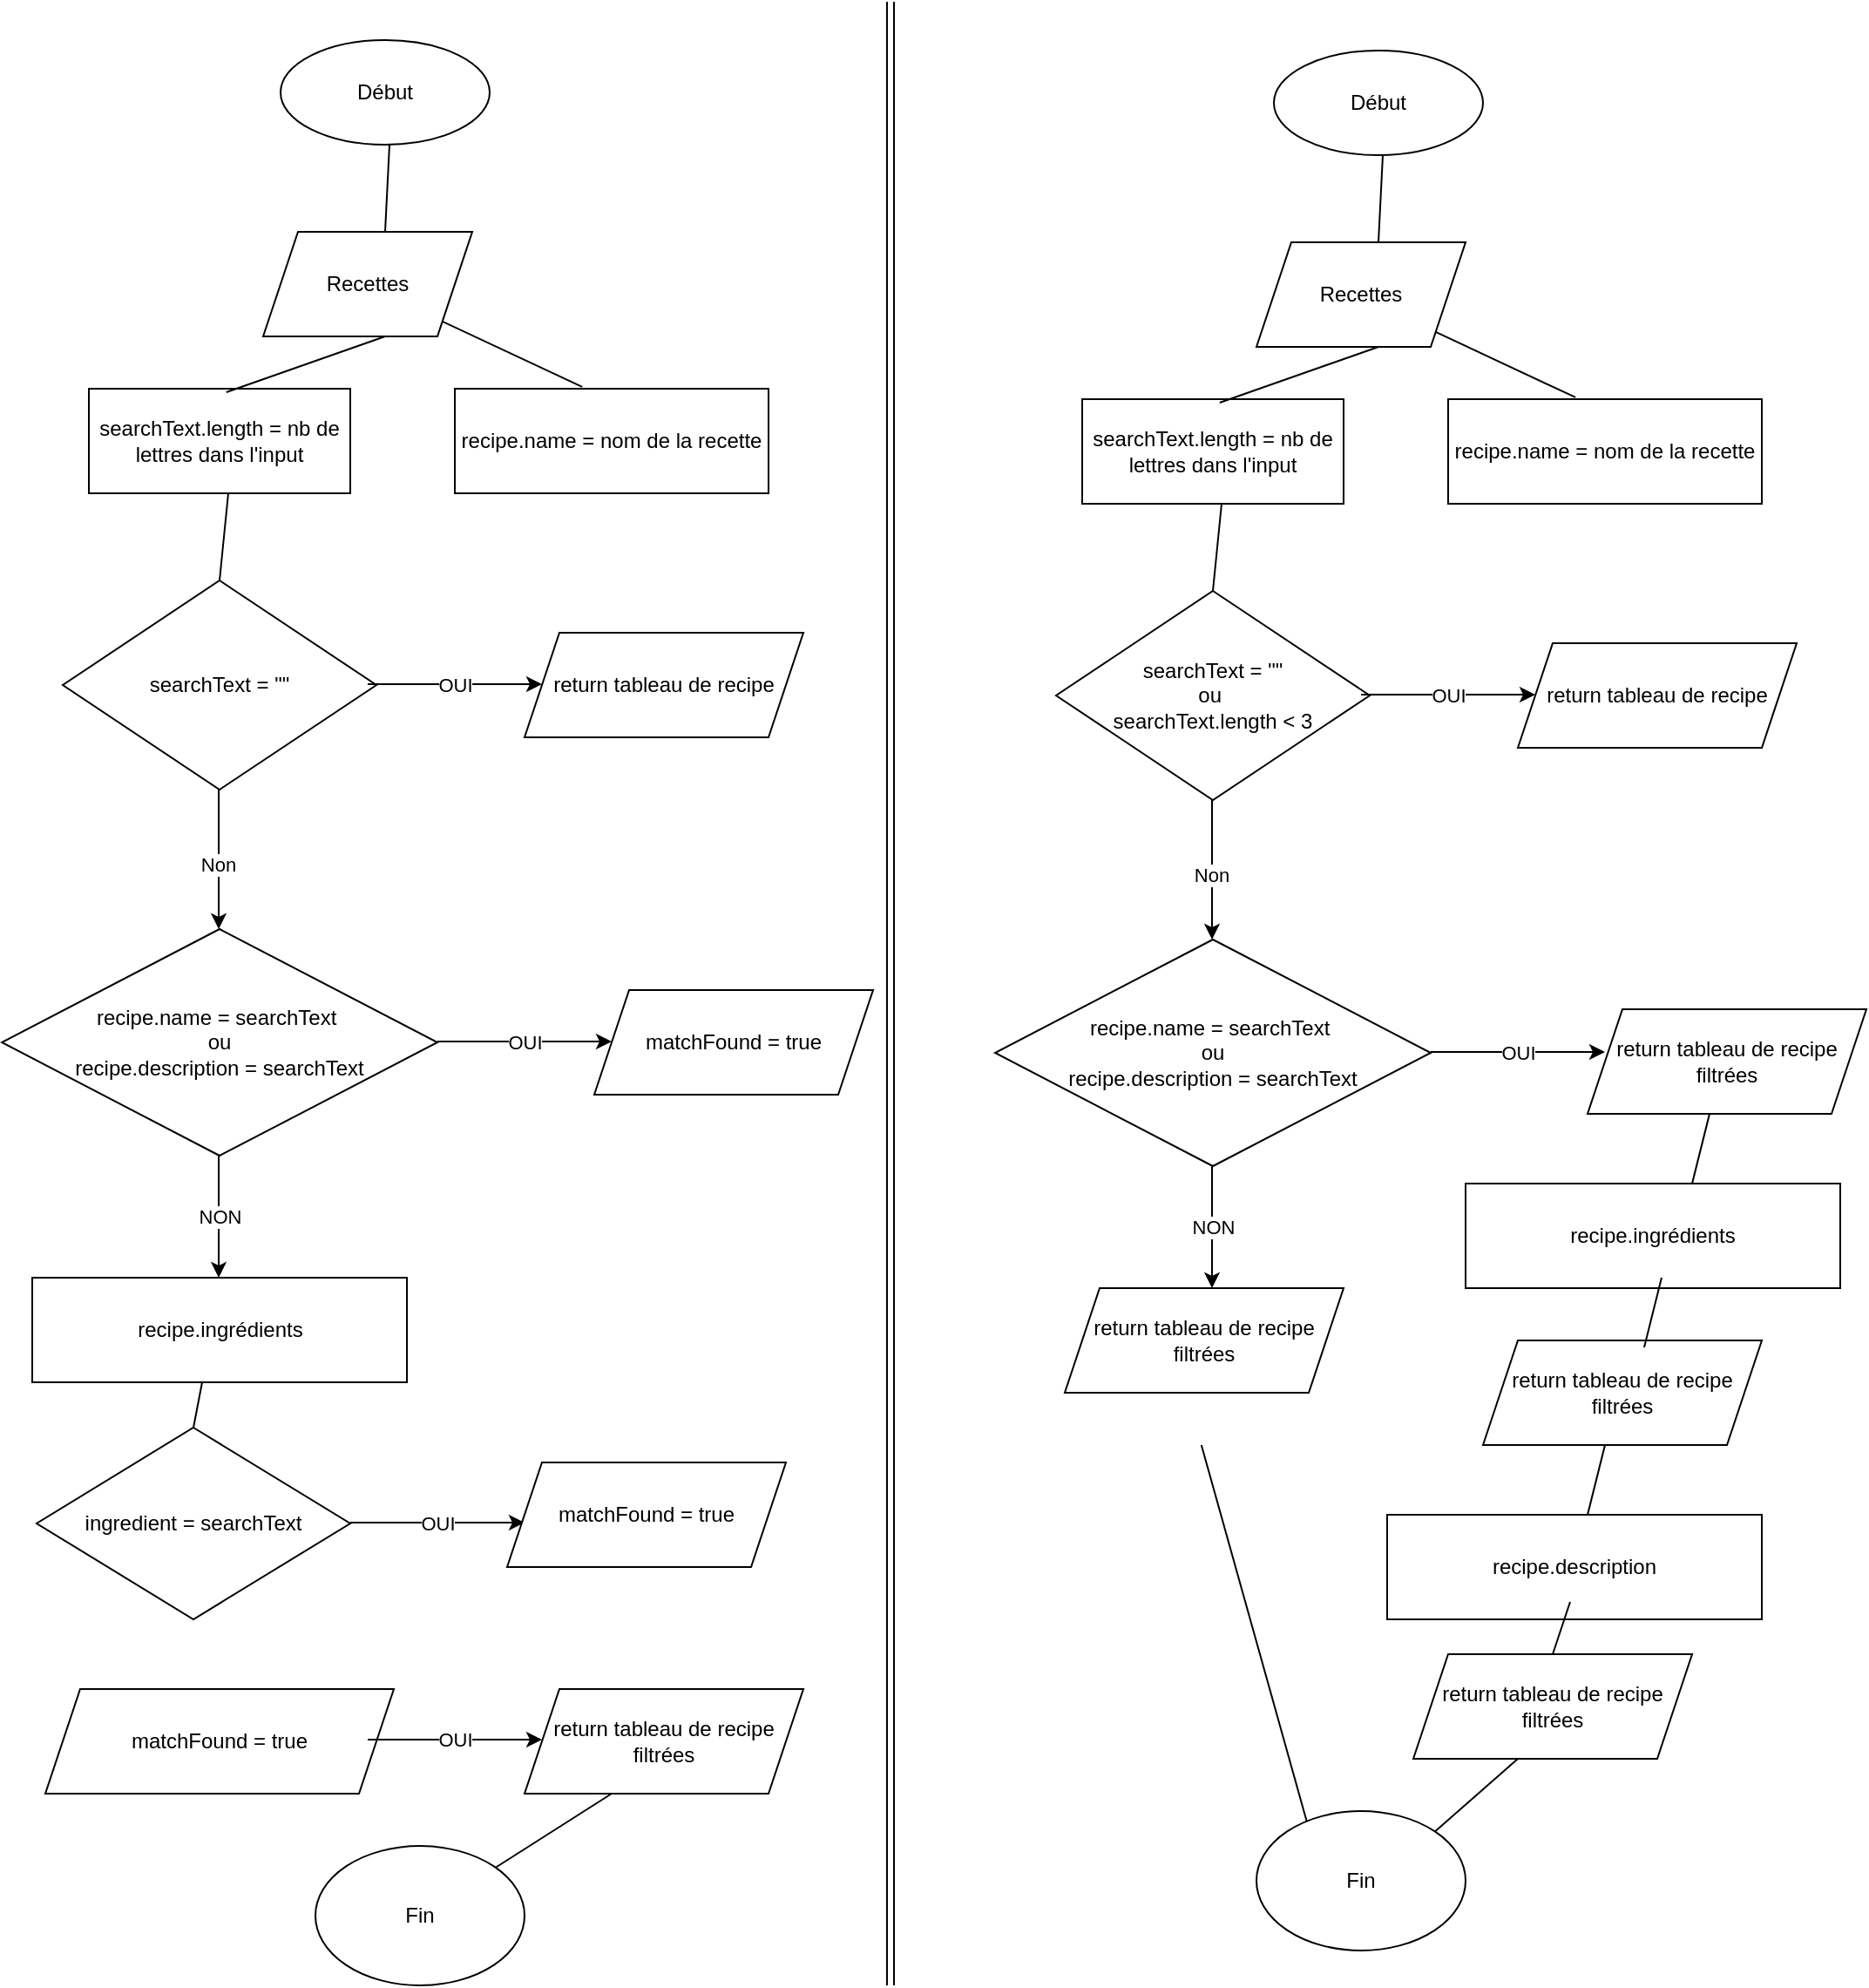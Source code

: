 <mxfile version="22.0.5" type="github">
  <diagram name="Page-1" id="74e2e168-ea6b-b213-b513-2b3c1d86103e">
    <mxGraphModel dx="1434" dy="1600" grid="1" gridSize="10" guides="1" tooltips="1" connect="1" arrows="1" fold="1" page="1" pageScale="1" pageWidth="1100" pageHeight="850" background="none" math="0" shadow="0">
      <root>
        <mxCell id="0" />
        <mxCell id="1" parent="0" />
        <mxCell id="ABTa0oG12swVFIuZJu5J-2" value="" style="shape=link;html=1;rounded=0;" edge="1" parent="1">
          <mxGeometry width="100" relative="1" as="geometry">
            <mxPoint x="540" y="-148" as="sourcePoint" />
            <mxPoint x="540" y="990" as="targetPoint" />
          </mxGeometry>
        </mxCell>
        <mxCell id="ABTa0oG12swVFIuZJu5J-3" value="Début" style="ellipse;whiteSpace=wrap;html=1;" vertex="1" parent="1">
          <mxGeometry x="190" y="-126" width="120" height="60" as="geometry" />
        </mxCell>
        <mxCell id="ABTa0oG12swVFIuZJu5J-4" value="" style="endArrow=none;html=1;rounded=0;" edge="1" parent="1">
          <mxGeometry width="50" height="50" relative="1" as="geometry">
            <mxPoint x="250" y="-16" as="sourcePoint" />
            <mxPoint x="250" y="-16" as="targetPoint" />
          </mxGeometry>
        </mxCell>
        <mxCell id="ABTa0oG12swVFIuZJu5J-6" style="edgeStyle=orthogonalEdgeStyle;rounded=0;orthogonalLoop=1;jettySize=auto;html=1;entryX=0.5;entryY=0;entryDx=0;entryDy=0;" edge="1" parent="1">
          <mxGeometry relative="1" as="geometry">
            <mxPoint x="210" y="-66" as="sourcePoint" />
            <mxPoint x="210" y="-66" as="targetPoint" />
          </mxGeometry>
        </mxCell>
        <mxCell id="ABTa0oG12swVFIuZJu5J-7" value="" style="endArrow=none;html=1;rounded=0;exitX=0.5;exitY=0;exitDx=0;exitDy=0;" edge="1" parent="1">
          <mxGeometry width="50" height="50" relative="1" as="geometry">
            <mxPoint x="250" y="-16" as="sourcePoint" />
            <mxPoint x="252.5" y="-66" as="targetPoint" />
          </mxGeometry>
        </mxCell>
        <mxCell id="ABTa0oG12swVFIuZJu5J-8" value="Recettes" style="shape=parallelogram;perimeter=parallelogramPerimeter;whiteSpace=wrap;html=1;fixedSize=1;" vertex="1" parent="1">
          <mxGeometry x="180" y="-16" width="120" height="60" as="geometry" />
        </mxCell>
        <mxCell id="ABTa0oG12swVFIuZJu5J-9" value="searchText.length = nb de lettres dans l&#39;input" style="rounded=0;whiteSpace=wrap;html=1;" vertex="1" parent="1">
          <mxGeometry x="80" y="74" width="150" height="60" as="geometry" />
        </mxCell>
        <mxCell id="ABTa0oG12swVFIuZJu5J-10" value="" style="endArrow=none;html=1;rounded=0;exitX=0.526;exitY=0.033;exitDx=0;exitDy=0;exitPerimeter=0;" edge="1" parent="1" source="ABTa0oG12swVFIuZJu5J-9">
          <mxGeometry width="50" height="50" relative="1" as="geometry">
            <mxPoint x="230" y="64" as="sourcePoint" />
            <mxPoint x="250" y="44" as="targetPoint" />
          </mxGeometry>
        </mxCell>
        <mxCell id="ABTa0oG12swVFIuZJu5J-15" value="recipe.name = nom de la recette" style="rounded=0;whiteSpace=wrap;html=1;" vertex="1" parent="1">
          <mxGeometry x="290" y="74" width="180" height="60" as="geometry" />
        </mxCell>
        <mxCell id="ABTa0oG12swVFIuZJu5J-16" value="" style="endArrow=none;html=1;rounded=0;entryX=1;entryY=1;entryDx=0;entryDy=0;exitX=0.406;exitY=-0.017;exitDx=0;exitDy=0;exitPerimeter=0;" edge="1" parent="1" source="ABTa0oG12swVFIuZJu5J-15" target="ABTa0oG12swVFIuZJu5J-8">
          <mxGeometry width="50" height="50" relative="1" as="geometry">
            <mxPoint x="520" y="154" as="sourcePoint" />
            <mxPoint x="570" y="104" as="targetPoint" />
          </mxGeometry>
        </mxCell>
        <mxCell id="ABTa0oG12swVFIuZJu5J-17" value="searchText = &quot;&quot;" style="rhombus;whiteSpace=wrap;html=1;" vertex="1" parent="1">
          <mxGeometry x="65" y="184" width="180" height="120" as="geometry" />
        </mxCell>
        <mxCell id="ABTa0oG12swVFIuZJu5J-18" value="" style="endArrow=none;html=1;rounded=0;exitX=0.5;exitY=0;exitDx=0;exitDy=0;" edge="1" parent="1" source="ABTa0oG12swVFIuZJu5J-17">
          <mxGeometry width="50" height="50" relative="1" as="geometry">
            <mxPoint x="110" y="184" as="sourcePoint" />
            <mxPoint x="160" y="134" as="targetPoint" />
          </mxGeometry>
        </mxCell>
        <mxCell id="ABTa0oG12swVFIuZJu5J-20" value="" style="endArrow=classic;html=1;rounded=0;" edge="1" parent="1">
          <mxGeometry relative="1" as="geometry">
            <mxPoint x="240" y="243.5" as="sourcePoint" />
            <mxPoint x="340" y="243.5" as="targetPoint" />
          </mxGeometry>
        </mxCell>
        <mxCell id="ABTa0oG12swVFIuZJu5J-21" value="OUI" style="edgeLabel;resizable=0;html=1;align=center;verticalAlign=middle;" connectable="0" vertex="1" parent="ABTa0oG12swVFIuZJu5J-20">
          <mxGeometry relative="1" as="geometry" />
        </mxCell>
        <mxCell id="ABTa0oG12swVFIuZJu5J-27" value="&lt;br&gt;" style="edgeLabel;html=1;align=center;verticalAlign=middle;resizable=0;points=[];" vertex="1" connectable="0" parent="ABTa0oG12swVFIuZJu5J-20">
          <mxGeometry x="0.08" y="5" relative="1" as="geometry">
            <mxPoint y="1" as="offset" />
          </mxGeometry>
        </mxCell>
        <mxCell id="ABTa0oG12swVFIuZJu5J-29" value="&lt;br&gt;" style="edgeLabel;html=1;align=center;verticalAlign=middle;resizable=0;points=[];" vertex="1" connectable="0" parent="ABTa0oG12swVFIuZJu5J-20">
          <mxGeometry x="-0.14" relative="1" as="geometry">
            <mxPoint y="1" as="offset" />
          </mxGeometry>
        </mxCell>
        <mxCell id="ABTa0oG12swVFIuZJu5J-23" value="return tableau de recipe" style="shape=parallelogram;perimeter=parallelogramPerimeter;whiteSpace=wrap;html=1;fixedSize=1;" vertex="1" parent="1">
          <mxGeometry x="330" y="214" width="160" height="60" as="geometry" />
        </mxCell>
        <mxCell id="ABTa0oG12swVFIuZJu5J-24" value="" style="endArrow=classic;html=1;rounded=0;" edge="1" parent="1">
          <mxGeometry relative="1" as="geometry">
            <mxPoint x="154.5" y="304" as="sourcePoint" />
            <mxPoint x="154.5" y="384" as="targetPoint" />
          </mxGeometry>
        </mxCell>
        <mxCell id="ABTa0oG12swVFIuZJu5J-26" value="Non" style="edgeLabel;html=1;align=center;verticalAlign=middle;resizable=0;points=[];" vertex="1" connectable="0" parent="ABTa0oG12swVFIuZJu5J-24">
          <mxGeometry x="0.08" y="-1" relative="1" as="geometry">
            <mxPoint as="offset" />
          </mxGeometry>
        </mxCell>
        <mxCell id="ABTa0oG12swVFIuZJu5J-31" value="recipe.name = searchText&amp;nbsp;&lt;br&gt;ou&lt;br&gt;recipe.description = searchText" style="rhombus;whiteSpace=wrap;html=1;" vertex="1" parent="1">
          <mxGeometry x="30" y="384" width="250" height="130" as="geometry" />
        </mxCell>
        <mxCell id="ABTa0oG12swVFIuZJu5J-32" value="" style="endArrow=classic;html=1;rounded=0;" edge="1" parent="1">
          <mxGeometry relative="1" as="geometry">
            <mxPoint x="280" y="448.5" as="sourcePoint" />
            <mxPoint x="380" y="448.5" as="targetPoint" />
          </mxGeometry>
        </mxCell>
        <mxCell id="ABTa0oG12swVFIuZJu5J-33" value="OUI" style="edgeLabel;resizable=0;html=1;align=center;verticalAlign=middle;" connectable="0" vertex="1" parent="ABTa0oG12swVFIuZJu5J-32">
          <mxGeometry relative="1" as="geometry" />
        </mxCell>
        <mxCell id="ABTa0oG12swVFIuZJu5J-34" value="&lt;br&gt;" style="edgeLabel;html=1;align=center;verticalAlign=middle;resizable=0;points=[];" vertex="1" connectable="0" parent="ABTa0oG12swVFIuZJu5J-32">
          <mxGeometry x="-0.06" y="-3" relative="1" as="geometry">
            <mxPoint y="1" as="offset" />
          </mxGeometry>
        </mxCell>
        <mxCell id="ABTa0oG12swVFIuZJu5J-35" value="matchFound = true" style="shape=parallelogram;perimeter=parallelogramPerimeter;whiteSpace=wrap;html=1;fixedSize=1;" vertex="1" parent="1">
          <mxGeometry x="370" y="419" width="160" height="60" as="geometry" />
        </mxCell>
        <mxCell id="ABTa0oG12swVFIuZJu5J-36" value="" style="endArrow=classic;html=1;rounded=0;" edge="1" parent="1">
          <mxGeometry relative="1" as="geometry">
            <mxPoint x="154.5" y="514" as="sourcePoint" />
            <mxPoint x="154.5" y="584" as="targetPoint" />
          </mxGeometry>
        </mxCell>
        <mxCell id="ABTa0oG12swVFIuZJu5J-37" value="NON" style="edgeLabel;resizable=0;html=1;align=center;verticalAlign=middle;" connectable="0" vertex="1" parent="ABTa0oG12swVFIuZJu5J-36">
          <mxGeometry relative="1" as="geometry" />
        </mxCell>
        <mxCell id="ABTa0oG12swVFIuZJu5J-38" value="recipe.ingrédients" style="rounded=0;whiteSpace=wrap;html=1;" vertex="1" parent="1">
          <mxGeometry x="47.5" y="584" width="215" height="60" as="geometry" />
        </mxCell>
        <mxCell id="ABTa0oG12swVFIuZJu5J-40" value="ingredient = searchText" style="rhombus;whiteSpace=wrap;html=1;" vertex="1" parent="1">
          <mxGeometry x="50" y="670" width="180" height="110" as="geometry" />
        </mxCell>
        <mxCell id="ABTa0oG12swVFIuZJu5J-41" value="" style="endArrow=none;html=1;rounded=0;exitX=0.5;exitY=0;exitDx=0;exitDy=0;" edge="1" parent="1" source="ABTa0oG12swVFIuZJu5J-40">
          <mxGeometry width="50" height="50" relative="1" as="geometry">
            <mxPoint x="155" y="704" as="sourcePoint" />
            <mxPoint x="145" y="644" as="targetPoint" />
          </mxGeometry>
        </mxCell>
        <mxCell id="ABTa0oG12swVFIuZJu5J-43" value="" style="endArrow=classic;html=1;rounded=0;" edge="1" parent="1">
          <mxGeometry relative="1" as="geometry">
            <mxPoint x="230" y="724.5" as="sourcePoint" />
            <mxPoint x="330" y="724.5" as="targetPoint" />
          </mxGeometry>
        </mxCell>
        <mxCell id="ABTa0oG12swVFIuZJu5J-44" value="OUI" style="edgeLabel;resizable=0;html=1;align=center;verticalAlign=middle;" connectable="0" vertex="1" parent="ABTa0oG12swVFIuZJu5J-43">
          <mxGeometry relative="1" as="geometry" />
        </mxCell>
        <mxCell id="ABTa0oG12swVFIuZJu5J-45" value="matchFound = true" style="shape=parallelogram;perimeter=parallelogramPerimeter;whiteSpace=wrap;html=1;fixedSize=1;" vertex="1" parent="1">
          <mxGeometry x="320" y="690" width="160" height="60" as="geometry" />
        </mxCell>
        <mxCell id="ABTa0oG12swVFIuZJu5J-46" value="matchFound = true" style="shape=parallelogram;perimeter=parallelogramPerimeter;whiteSpace=wrap;html=1;fixedSize=1;" vertex="1" parent="1">
          <mxGeometry x="55" y="820" width="200" height="60" as="geometry" />
        </mxCell>
        <mxCell id="ABTa0oG12swVFIuZJu5J-47" value="" style="endArrow=classic;html=1;rounded=0;" edge="1" parent="1">
          <mxGeometry relative="1" as="geometry">
            <mxPoint x="240" y="849" as="sourcePoint" />
            <mxPoint x="340" y="849" as="targetPoint" />
          </mxGeometry>
        </mxCell>
        <mxCell id="ABTa0oG12swVFIuZJu5J-48" value="OUI" style="edgeLabel;resizable=0;html=1;align=center;verticalAlign=middle;" connectable="0" vertex="1" parent="ABTa0oG12swVFIuZJu5J-47">
          <mxGeometry relative="1" as="geometry" />
        </mxCell>
        <mxCell id="ABTa0oG12swVFIuZJu5J-49" value="return tableau de recipe filtrées" style="shape=parallelogram;perimeter=parallelogramPerimeter;whiteSpace=wrap;html=1;fixedSize=1;" vertex="1" parent="1">
          <mxGeometry x="330" y="820" width="160" height="60" as="geometry" />
        </mxCell>
        <mxCell id="ABTa0oG12swVFIuZJu5J-50" value="Début" style="ellipse;whiteSpace=wrap;html=1;" vertex="1" parent="1">
          <mxGeometry x="760" y="-120" width="120" height="60" as="geometry" />
        </mxCell>
        <mxCell id="ABTa0oG12swVFIuZJu5J-51" value="" style="endArrow=none;html=1;rounded=0;" edge="1" parent="1">
          <mxGeometry width="50" height="50" relative="1" as="geometry">
            <mxPoint x="820" y="-10" as="sourcePoint" />
            <mxPoint x="820" y="-10" as="targetPoint" />
          </mxGeometry>
        </mxCell>
        <mxCell id="ABTa0oG12swVFIuZJu5J-52" style="edgeStyle=orthogonalEdgeStyle;rounded=0;orthogonalLoop=1;jettySize=auto;html=1;entryX=0.5;entryY=0;entryDx=0;entryDy=0;" edge="1" parent="1">
          <mxGeometry relative="1" as="geometry">
            <mxPoint x="780" y="-60" as="sourcePoint" />
            <mxPoint x="780" y="-60" as="targetPoint" />
          </mxGeometry>
        </mxCell>
        <mxCell id="ABTa0oG12swVFIuZJu5J-53" value="" style="endArrow=none;html=1;rounded=0;exitX=0.5;exitY=0;exitDx=0;exitDy=0;" edge="1" parent="1">
          <mxGeometry width="50" height="50" relative="1" as="geometry">
            <mxPoint x="820" y="-10" as="sourcePoint" />
            <mxPoint x="822.5" y="-60" as="targetPoint" />
          </mxGeometry>
        </mxCell>
        <mxCell id="ABTa0oG12swVFIuZJu5J-54" value="Recettes" style="shape=parallelogram;perimeter=parallelogramPerimeter;whiteSpace=wrap;html=1;fixedSize=1;" vertex="1" parent="1">
          <mxGeometry x="750" y="-10" width="120" height="60" as="geometry" />
        </mxCell>
        <mxCell id="ABTa0oG12swVFIuZJu5J-55" value="searchText.length = nb de lettres dans l&#39;input" style="rounded=0;whiteSpace=wrap;html=1;" vertex="1" parent="1">
          <mxGeometry x="650" y="80" width="150" height="60" as="geometry" />
        </mxCell>
        <mxCell id="ABTa0oG12swVFIuZJu5J-56" value="" style="endArrow=none;html=1;rounded=0;exitX=0.526;exitY=0.033;exitDx=0;exitDy=0;exitPerimeter=0;" edge="1" parent="1" source="ABTa0oG12swVFIuZJu5J-55">
          <mxGeometry width="50" height="50" relative="1" as="geometry">
            <mxPoint x="800" y="70" as="sourcePoint" />
            <mxPoint x="820" y="50" as="targetPoint" />
          </mxGeometry>
        </mxCell>
        <mxCell id="ABTa0oG12swVFIuZJu5J-57" value="recipe.name = nom de la recette" style="rounded=0;whiteSpace=wrap;html=1;" vertex="1" parent="1">
          <mxGeometry x="860" y="80" width="180" height="60" as="geometry" />
        </mxCell>
        <mxCell id="ABTa0oG12swVFIuZJu5J-58" value="" style="endArrow=none;html=1;rounded=0;entryX=1;entryY=1;entryDx=0;entryDy=0;exitX=0.406;exitY=-0.017;exitDx=0;exitDy=0;exitPerimeter=0;" edge="1" parent="1" source="ABTa0oG12swVFIuZJu5J-57" target="ABTa0oG12swVFIuZJu5J-54">
          <mxGeometry width="50" height="50" relative="1" as="geometry">
            <mxPoint x="1090" y="160" as="sourcePoint" />
            <mxPoint x="1140" y="110" as="targetPoint" />
          </mxGeometry>
        </mxCell>
        <mxCell id="ABTa0oG12swVFIuZJu5J-59" value="searchText = &quot;&quot;&lt;br&gt;ou&amp;nbsp;&lt;br&gt;searchText.length &amp;lt; 3" style="rhombus;whiteSpace=wrap;html=1;" vertex="1" parent="1">
          <mxGeometry x="635" y="190" width="180" height="120" as="geometry" />
        </mxCell>
        <mxCell id="ABTa0oG12swVFIuZJu5J-60" value="" style="endArrow=none;html=1;rounded=0;exitX=0.5;exitY=0;exitDx=0;exitDy=0;" edge="1" parent="1" source="ABTa0oG12swVFIuZJu5J-59">
          <mxGeometry width="50" height="50" relative="1" as="geometry">
            <mxPoint x="680" y="190" as="sourcePoint" />
            <mxPoint x="730" y="140" as="targetPoint" />
          </mxGeometry>
        </mxCell>
        <mxCell id="ABTa0oG12swVFIuZJu5J-61" value="" style="endArrow=classic;html=1;rounded=0;" edge="1" parent="1">
          <mxGeometry relative="1" as="geometry">
            <mxPoint x="810" y="249.5" as="sourcePoint" />
            <mxPoint x="910" y="249.5" as="targetPoint" />
          </mxGeometry>
        </mxCell>
        <mxCell id="ABTa0oG12swVFIuZJu5J-62" value="OUI" style="edgeLabel;resizable=0;html=1;align=center;verticalAlign=middle;" connectable="0" vertex="1" parent="ABTa0oG12swVFIuZJu5J-61">
          <mxGeometry relative="1" as="geometry" />
        </mxCell>
        <mxCell id="ABTa0oG12swVFIuZJu5J-63" value="&lt;br&gt;" style="edgeLabel;html=1;align=center;verticalAlign=middle;resizable=0;points=[];" vertex="1" connectable="0" parent="ABTa0oG12swVFIuZJu5J-61">
          <mxGeometry x="0.08" y="5" relative="1" as="geometry">
            <mxPoint y="1" as="offset" />
          </mxGeometry>
        </mxCell>
        <mxCell id="ABTa0oG12swVFIuZJu5J-64" value="&lt;br&gt;" style="edgeLabel;html=1;align=center;verticalAlign=middle;resizable=0;points=[];" vertex="1" connectable="0" parent="ABTa0oG12swVFIuZJu5J-61">
          <mxGeometry x="-0.14" relative="1" as="geometry">
            <mxPoint y="1" as="offset" />
          </mxGeometry>
        </mxCell>
        <mxCell id="ABTa0oG12swVFIuZJu5J-65" value="return tableau de recipe" style="shape=parallelogram;perimeter=parallelogramPerimeter;whiteSpace=wrap;html=1;fixedSize=1;" vertex="1" parent="1">
          <mxGeometry x="900" y="220" width="160" height="60" as="geometry" />
        </mxCell>
        <mxCell id="ABTa0oG12swVFIuZJu5J-66" value="" style="endArrow=classic;html=1;rounded=0;" edge="1" parent="1">
          <mxGeometry relative="1" as="geometry">
            <mxPoint x="724.5" y="310" as="sourcePoint" />
            <mxPoint x="724.5" y="390" as="targetPoint" />
          </mxGeometry>
        </mxCell>
        <mxCell id="ABTa0oG12swVFIuZJu5J-67" value="Non" style="edgeLabel;html=1;align=center;verticalAlign=middle;resizable=0;points=[];" vertex="1" connectable="0" parent="ABTa0oG12swVFIuZJu5J-66">
          <mxGeometry x="0.08" y="-1" relative="1" as="geometry">
            <mxPoint as="offset" />
          </mxGeometry>
        </mxCell>
        <mxCell id="ABTa0oG12swVFIuZJu5J-68" value="recipe.name = searchText&amp;nbsp;&lt;br&gt;ou&lt;br&gt;recipe.description = searchText" style="rhombus;whiteSpace=wrap;html=1;" vertex="1" parent="1">
          <mxGeometry x="600" y="390" width="250" height="130" as="geometry" />
        </mxCell>
        <mxCell id="ABTa0oG12swVFIuZJu5J-69" value="" style="endArrow=classic;html=1;rounded=0;" edge="1" parent="1">
          <mxGeometry relative="1" as="geometry">
            <mxPoint x="850" y="454.5" as="sourcePoint" />
            <mxPoint x="950" y="454.5" as="targetPoint" />
          </mxGeometry>
        </mxCell>
        <mxCell id="ABTa0oG12swVFIuZJu5J-70" value="OUI" style="edgeLabel;resizable=0;html=1;align=center;verticalAlign=middle;" connectable="0" vertex="1" parent="ABTa0oG12swVFIuZJu5J-69">
          <mxGeometry relative="1" as="geometry" />
        </mxCell>
        <mxCell id="ABTa0oG12swVFIuZJu5J-71" value="&lt;br&gt;" style="edgeLabel;html=1;align=center;verticalAlign=middle;resizable=0;points=[];" vertex="1" connectable="0" parent="ABTa0oG12swVFIuZJu5J-69">
          <mxGeometry x="-0.06" y="-3" relative="1" as="geometry">
            <mxPoint y="1" as="offset" />
          </mxGeometry>
        </mxCell>
        <mxCell id="ABTa0oG12swVFIuZJu5J-72" value="" style="endArrow=classic;html=1;rounded=0;" edge="1" parent="1">
          <mxGeometry relative="1" as="geometry">
            <mxPoint x="724.5" y="520" as="sourcePoint" />
            <mxPoint x="724.5" y="590" as="targetPoint" />
          </mxGeometry>
        </mxCell>
        <mxCell id="ABTa0oG12swVFIuZJu5J-73" value="NON" style="edgeLabel;resizable=0;html=1;align=center;verticalAlign=middle;" connectable="0" vertex="1" parent="ABTa0oG12swVFIuZJu5J-72">
          <mxGeometry relative="1" as="geometry" />
        </mxCell>
        <mxCell id="ABTa0oG12swVFIuZJu5J-84" value="" style="endArrow=none;html=1;rounded=0;" edge="1" parent="1" target="ABTa0oG12swVFIuZJu5J-85">
          <mxGeometry width="50" height="50" relative="1" as="geometry">
            <mxPoint x="380" y="880" as="sourcePoint" />
            <mxPoint x="410" y="880" as="targetPoint" />
            <Array as="points">
              <mxPoint x="380" y="880" />
            </Array>
          </mxGeometry>
        </mxCell>
        <mxCell id="ABTa0oG12swVFIuZJu5J-85" value="Fin" style="ellipse;whiteSpace=wrap;html=1;" vertex="1" parent="1">
          <mxGeometry x="210" y="910" width="120" height="80" as="geometry" />
        </mxCell>
        <mxCell id="ABTa0oG12swVFIuZJu5J-86" value="return tableau de recipe&lt;br&gt;filtrées" style="shape=parallelogram;perimeter=parallelogramPerimeter;whiteSpace=wrap;html=1;fixedSize=1;" vertex="1" parent="1">
          <mxGeometry x="940" y="430" width="160" height="60" as="geometry" />
        </mxCell>
        <mxCell id="ABTa0oG12swVFIuZJu5J-87" value="" style="endArrow=none;html=1;rounded=0;" edge="1" parent="1">
          <mxGeometry width="50" height="50" relative="1" as="geometry">
            <mxPoint x="1000" y="530" as="sourcePoint" />
            <mxPoint x="1010" y="490" as="targetPoint" />
          </mxGeometry>
        </mxCell>
        <mxCell id="ABTa0oG12swVFIuZJu5J-88" value="recipe.ingrédients" style="rounded=0;whiteSpace=wrap;html=1;" vertex="1" parent="1">
          <mxGeometry x="870" y="530" width="215" height="60" as="geometry" />
        </mxCell>
        <mxCell id="ABTa0oG12swVFIuZJu5J-89" value="return tableau de recipe&lt;br&gt;filtrées" style="shape=parallelogram;perimeter=parallelogramPerimeter;whiteSpace=wrap;html=1;fixedSize=1;" vertex="1" parent="1">
          <mxGeometry x="880" y="620" width="160" height="60" as="geometry" />
        </mxCell>
        <mxCell id="ABTa0oG12swVFIuZJu5J-90" value="" style="endArrow=none;html=1;rounded=0;" edge="1" parent="1">
          <mxGeometry width="50" height="50" relative="1" as="geometry">
            <mxPoint x="972.5" y="624" as="sourcePoint" />
            <mxPoint x="982.5" y="584" as="targetPoint" />
          </mxGeometry>
        </mxCell>
        <mxCell id="ABTa0oG12swVFIuZJu5J-91" value="recipe.description" style="rounded=0;whiteSpace=wrap;html=1;" vertex="1" parent="1">
          <mxGeometry x="825" y="720" width="215" height="60" as="geometry" />
        </mxCell>
        <mxCell id="ABTa0oG12swVFIuZJu5J-92" value="" style="endArrow=none;html=1;rounded=0;" edge="1" parent="1">
          <mxGeometry width="50" height="50" relative="1" as="geometry">
            <mxPoint x="940" y="720" as="sourcePoint" />
            <mxPoint x="950" y="680" as="targetPoint" />
          </mxGeometry>
        </mxCell>
        <mxCell id="ABTa0oG12swVFIuZJu5J-93" value="return tableau de recipe&lt;br&gt;filtrées" style="shape=parallelogram;perimeter=parallelogramPerimeter;whiteSpace=wrap;html=1;fixedSize=1;" vertex="1" parent="1">
          <mxGeometry x="840" y="800" width="160" height="60" as="geometry" />
        </mxCell>
        <mxCell id="ABTa0oG12swVFIuZJu5J-94" value="" style="endArrow=none;html=1;rounded=0;exitX=0.5;exitY=0;exitDx=0;exitDy=0;" edge="1" parent="1" source="ABTa0oG12swVFIuZJu5J-93">
          <mxGeometry width="50" height="50" relative="1" as="geometry">
            <mxPoint x="920" y="790" as="sourcePoint" />
            <mxPoint x="930" y="770" as="targetPoint" />
          </mxGeometry>
        </mxCell>
        <mxCell id="ABTa0oG12swVFIuZJu5J-95" value="return tableau de recipe&lt;br&gt;filtrées" style="shape=parallelogram;perimeter=parallelogramPerimeter;whiteSpace=wrap;html=1;fixedSize=1;" vertex="1" parent="1">
          <mxGeometry x="640" y="590" width="160" height="60" as="geometry" />
        </mxCell>
        <mxCell id="ABTa0oG12swVFIuZJu5J-96" value="" style="endArrow=none;html=1;rounded=0;" edge="1" parent="1">
          <mxGeometry width="50" height="50" relative="1" as="geometry">
            <mxPoint x="780" y="900" as="sourcePoint" />
            <mxPoint x="718.4" y="680" as="targetPoint" />
          </mxGeometry>
        </mxCell>
        <mxCell id="ABTa0oG12swVFIuZJu5J-98" value="Fin" style="ellipse;whiteSpace=wrap;html=1;" vertex="1" parent="1">
          <mxGeometry x="750" y="890" width="120" height="80" as="geometry" />
        </mxCell>
        <mxCell id="ABTa0oG12swVFIuZJu5J-99" value="" style="endArrow=none;html=1;rounded=0;exitX=1;exitY=0;exitDx=0;exitDy=0;" edge="1" parent="1" source="ABTa0oG12swVFIuZJu5J-98">
          <mxGeometry width="50" height="50" relative="1" as="geometry">
            <mxPoint x="850" y="910" as="sourcePoint" />
            <mxPoint x="900" y="860" as="targetPoint" />
          </mxGeometry>
        </mxCell>
      </root>
    </mxGraphModel>
  </diagram>
</mxfile>
